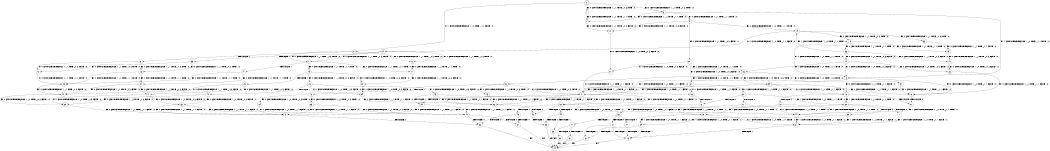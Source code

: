 digraph BCG {
size = "7, 10.5";
center = TRUE;
node [shape = circle];
0 [peripheries = 2];
0 -> 1 [label = "EX !0 !ATOMIC_EXCH_BRANCH (1, +1, TRUE, +0, 3, TRUE) !:0:"];
0 -> 2 [label = "EX !1 !ATOMIC_EXCH_BRANCH (1, +0, TRUE, +1, 1, FALSE) !:0:"];
0 -> 3 [label = "EX !0 !ATOMIC_EXCH_BRANCH (1, +1, TRUE, +0, 3, TRUE) !:0:"];
1 -> 4 [label = "EX !0 !ATOMIC_EXCH_BRANCH (1, +1, TRUE, +1, 1, TRUE) !:0:"];
2 -> 5 [label = "EX !0 !ATOMIC_EXCH_BRANCH (1, +1, TRUE, +0, 3, TRUE) !:0:"];
2 -> 6 [label = "TERMINATE !1"];
2 -> 7 [label = "EX !0 !ATOMIC_EXCH_BRANCH (1, +1, TRUE, +0, 3, TRUE) !:0:"];
3 -> 4 [label = "EX !0 !ATOMIC_EXCH_BRANCH (1, +1, TRUE, +1, 1, TRUE) !:0:"];
3 -> 8 [label = "EX !1 !ATOMIC_EXCH_BRANCH (1, +0, TRUE, +1, 1, TRUE) !:0:"];
3 -> 9 [label = "EX !0 !ATOMIC_EXCH_BRANCH (1, +1, TRUE, +1, 1, TRUE) !:0:"];
4 -> 10 [label = "EX !0 !ATOMIC_EXCH_BRANCH (1, +1, TRUE, +0, 3, FALSE) !:0:"];
5 -> 11 [label = "EX !0 !ATOMIC_EXCH_BRANCH (1, +1, TRUE, +1, 1, TRUE) !:0:"];
6 -> 12 [label = "EX !0 !ATOMIC_EXCH_BRANCH (1, +1, TRUE, +0, 3, TRUE) !:0:"];
6 -> 13 [label = "EX !0 !ATOMIC_EXCH_BRANCH (1, +1, TRUE, +0, 3, TRUE) !:0:"];
7 -> 11 [label = "EX !0 !ATOMIC_EXCH_BRANCH (1, +1, TRUE, +1, 1, TRUE) !:0:"];
7 -> 14 [label = "TERMINATE !1"];
7 -> 15 [label = "EX !0 !ATOMIC_EXCH_BRANCH (1, +1, TRUE, +1, 1, TRUE) !:0:"];
8 -> 16 [label = "EX !0 !ATOMIC_EXCH_BRANCH (1, +1, TRUE, +1, 1, FALSE) !:0:"];
8 -> 17 [label = "EX !1 !ATOMIC_EXCH_BRANCH (1, +0, TRUE, +1, 1, FALSE) !:0:"];
8 -> 18 [label = "EX !0 !ATOMIC_EXCH_BRANCH (1, +1, TRUE, +1, 1, FALSE) !:0:"];
9 -> 10 [label = "EX !0 !ATOMIC_EXCH_BRANCH (1, +1, TRUE, +0, 3, FALSE) !:0:"];
9 -> 19 [label = "EX !1 !ATOMIC_EXCH_BRANCH (1, +0, TRUE, +1, 1, TRUE) !:0:"];
9 -> 20 [label = "EX !0 !ATOMIC_EXCH_BRANCH (1, +1, TRUE, +0, 3, FALSE) !:0:"];
10 -> 21 [label = "EX !0 !ATOMIC_EXCH_BRANCH (1, +0, TRUE, +0, 3, FALSE) !:0:"];
11 -> 22 [label = "EX !0 !ATOMIC_EXCH_BRANCH (1, +1, TRUE, +0, 3, FALSE) !:0:"];
12 -> 23 [label = "EX !0 !ATOMIC_EXCH_BRANCH (1, +1, TRUE, +1, 1, TRUE) !:0:"];
13 -> 23 [label = "EX !0 !ATOMIC_EXCH_BRANCH (1, +1, TRUE, +1, 1, TRUE) !:0:"];
13 -> 24 [label = "EX !0 !ATOMIC_EXCH_BRANCH (1, +1, TRUE, +1, 1, TRUE) !:0:"];
14 -> 23 [label = "EX !0 !ATOMIC_EXCH_BRANCH (1, +1, TRUE, +1, 1, TRUE) !:0:"];
14 -> 24 [label = "EX !0 !ATOMIC_EXCH_BRANCH (1, +1, TRUE, +1, 1, TRUE) !:0:"];
15 -> 22 [label = "EX !0 !ATOMIC_EXCH_BRANCH (1, +1, TRUE, +0, 3, FALSE) !:0:"];
15 -> 25 [label = "TERMINATE !1"];
15 -> 26 [label = "EX !0 !ATOMIC_EXCH_BRANCH (1, +1, TRUE, +0, 3, FALSE) !:0:"];
16 -> 27 [label = "TERMINATE !0"];
17 -> 28 [label = "EX !0 !ATOMIC_EXCH_BRANCH (1, +1, TRUE, +1, 1, FALSE) !:0:"];
17 -> 29 [label = "TERMINATE !1"];
17 -> 30 [label = "EX !0 !ATOMIC_EXCH_BRANCH (1, +1, TRUE, +1, 1, FALSE) !:0:"];
18 -> 27 [label = "TERMINATE !0"];
18 -> 31 [label = "TERMINATE !0"];
18 -> 32 [label = "EX !1 !ATOMIC_EXCH_BRANCH (1, +0, TRUE, +1, 1, TRUE) !:0:"];
19 -> 33 [label = "EX !0 !ATOMIC_EXCH_BRANCH (1, +1, TRUE, +0, 3, TRUE) !:0:"];
19 -> 34 [label = "EX !1 !ATOMIC_EXCH_BRANCH (1, +0, TRUE, +1, 1, FALSE) !:0:"];
19 -> 35 [label = "EX !0 !ATOMIC_EXCH_BRANCH (1, +1, TRUE, +0, 3, TRUE) !:0:"];
20 -> 21 [label = "EX !0 !ATOMIC_EXCH_BRANCH (1, +0, TRUE, +0, 3, FALSE) !:0:"];
20 -> 36 [label = "EX !1 !ATOMIC_EXCH_BRANCH (1, +0, TRUE, +1, 1, TRUE) !:0:"];
20 -> 37 [label = "EX !0 !ATOMIC_EXCH_BRANCH (1, +0, TRUE, +0, 3, FALSE) !:0:"];
21 -> 38 [label = "EX !0 !ATOMIC_EXCH_BRANCH (1, +1, TRUE, +1, 1, FALSE) !:0:"];
22 -> 39 [label = "EX !0 !ATOMIC_EXCH_BRANCH (1, +0, TRUE, +0, 3, FALSE) !:0:"];
23 -> 40 [label = "EX !0 !ATOMIC_EXCH_BRANCH (1, +1, TRUE, +0, 3, FALSE) !:0:"];
24 -> 40 [label = "EX !0 !ATOMIC_EXCH_BRANCH (1, +1, TRUE, +0, 3, FALSE) !:0:"];
24 -> 41 [label = "EX !0 !ATOMIC_EXCH_BRANCH (1, +1, TRUE, +0, 3, FALSE) !:0:"];
25 -> 40 [label = "EX !0 !ATOMIC_EXCH_BRANCH (1, +1, TRUE, +0, 3, FALSE) !:0:"];
25 -> 41 [label = "EX !0 !ATOMIC_EXCH_BRANCH (1, +1, TRUE, +0, 3, FALSE) !:0:"];
26 -> 39 [label = "EX !0 !ATOMIC_EXCH_BRANCH (1, +0, TRUE, +0, 3, FALSE) !:0:"];
26 -> 42 [label = "TERMINATE !1"];
26 -> 43 [label = "EX !0 !ATOMIC_EXCH_BRANCH (1, +0, TRUE, +0, 3, FALSE) !:0:"];
27 -> 44 [label = "EX !1 !ATOMIC_EXCH_BRANCH (1, +0, TRUE, +1, 1, TRUE) !:1:"];
28 -> 45 [label = "TERMINATE !0"];
29 -> 46 [label = "EX !0 !ATOMIC_EXCH_BRANCH (1, +1, TRUE, +1, 1, FALSE) !:0:"];
29 -> 47 [label = "EX !0 !ATOMIC_EXCH_BRANCH (1, +1, TRUE, +1, 1, FALSE) !:0:"];
30 -> 45 [label = "TERMINATE !0"];
30 -> 48 [label = "TERMINATE !1"];
30 -> 49 [label = "TERMINATE !0"];
31 -> 44 [label = "EX !1 !ATOMIC_EXCH_BRANCH (1, +0, TRUE, +1, 1, TRUE) !:1:"];
31 -> 50 [label = "EX !1 !ATOMIC_EXCH_BRANCH (1, +0, TRUE, +1, 1, TRUE) !:1:"];
32 -> 51 [label = "TERMINATE !0"];
32 -> 52 [label = "TERMINATE !0"];
32 -> 53 [label = "EX !1 !ATOMIC_EXCH_BRANCH (1, +0, TRUE, +1, 1, FALSE) !:0:"];
33 -> 54 [label = "EX !0 !ATOMIC_EXCH_BRANCH (1, +1, TRUE, +1, 1, TRUE) !:0:"];
34 -> 5 [label = "EX !0 !ATOMIC_EXCH_BRANCH (1, +1, TRUE, +0, 3, TRUE) !:0:"];
34 -> 55 [label = "TERMINATE !1"];
34 -> 7 [label = "EX !0 !ATOMIC_EXCH_BRANCH (1, +1, TRUE, +0, 3, TRUE) !:0:"];
35 -> 54 [label = "EX !0 !ATOMIC_EXCH_BRANCH (1, +1, TRUE, +1, 1, TRUE) !:0:"];
35 -> 8 [label = "EX !1 !ATOMIC_EXCH_BRANCH (1, +0, TRUE, +1, 1, TRUE) !:0:"];
35 -> 56 [label = "EX !0 !ATOMIC_EXCH_BRANCH (1, +1, TRUE, +1, 1, TRUE) !:0:"];
36 -> 57 [label = "EX !0 !ATOMIC_EXCH_BRANCH (1, +0, TRUE, +0, 3, TRUE) !:0:"];
36 -> 58 [label = "EX !1 !ATOMIC_EXCH_BRANCH (1, +0, TRUE, +1, 1, FALSE) !:0:"];
36 -> 59 [label = "EX !0 !ATOMIC_EXCH_BRANCH (1, +0, TRUE, +0, 3, TRUE) !:0:"];
37 -> 38 [label = "EX !0 !ATOMIC_EXCH_BRANCH (1, +1, TRUE, +1, 1, FALSE) !:0:"];
37 -> 17 [label = "EX !1 !ATOMIC_EXCH_BRANCH (1, +0, TRUE, +1, 1, FALSE) !:0:"];
37 -> 60 [label = "EX !0 !ATOMIC_EXCH_BRANCH (1, +1, TRUE, +1, 1, FALSE) !:0:"];
38 -> 61 [label = "TERMINATE !0"];
39 -> 28 [label = "EX !0 !ATOMIC_EXCH_BRANCH (1, +1, TRUE, +1, 1, FALSE) !:0:"];
40 -> 62 [label = "EX !0 !ATOMIC_EXCH_BRANCH (1, +0, TRUE, +0, 3, FALSE) !:0:"];
41 -> 62 [label = "EX !0 !ATOMIC_EXCH_BRANCH (1, +0, TRUE, +0, 3, FALSE) !:0:"];
41 -> 63 [label = "EX !0 !ATOMIC_EXCH_BRANCH (1, +0, TRUE, +0, 3, FALSE) !:0:"];
42 -> 62 [label = "EX !0 !ATOMIC_EXCH_BRANCH (1, +0, TRUE, +0, 3, FALSE) !:0:"];
42 -> 63 [label = "EX !0 !ATOMIC_EXCH_BRANCH (1, +0, TRUE, +0, 3, FALSE) !:0:"];
43 -> 28 [label = "EX !0 !ATOMIC_EXCH_BRANCH (1, +1, TRUE, +1, 1, FALSE) !:0:"];
43 -> 29 [label = "TERMINATE !1"];
43 -> 30 [label = "EX !0 !ATOMIC_EXCH_BRANCH (1, +1, TRUE, +1, 1, FALSE) !:0:"];
44 -> 64 [label = "EX !1 !ATOMIC_EXCH_BRANCH (1, +0, TRUE, +1, 1, FALSE) !:1:"];
45 -> 65 [label = "TERMINATE !1"];
46 -> 66 [label = "TERMINATE !0"];
47 -> 66 [label = "TERMINATE !0"];
47 -> 67 [label = "TERMINATE !0"];
48 -> 66 [label = "TERMINATE !0"];
48 -> 67 [label = "TERMINATE !0"];
49 -> 65 [label = "TERMINATE !1"];
49 -> 68 [label = "TERMINATE !1"];
50 -> 64 [label = "EX !1 !ATOMIC_EXCH_BRANCH (1, +0, TRUE, +1, 1, FALSE) !:1:"];
50 -> 69 [label = "EX !1 !ATOMIC_EXCH_BRANCH (1, +0, TRUE, +1, 1, FALSE) !:1:"];
51 -> 64 [label = "EX !1 !ATOMIC_EXCH_BRANCH (1, +0, TRUE, +1, 1, FALSE) !:1:"];
52 -> 64 [label = "EX !1 !ATOMIC_EXCH_BRANCH (1, +0, TRUE, +1, 1, FALSE) !:1:"];
52 -> 69 [label = "EX !1 !ATOMIC_EXCH_BRANCH (1, +0, TRUE, +1, 1, FALSE) !:1:"];
53 -> 70 [label = "TERMINATE !0"];
53 -> 71 [label = "TERMINATE !1"];
53 -> 72 [label = "TERMINATE !0"];
54 -> 73 [label = "EX !0 !ATOMIC_EXCH_BRANCH (1, +1, TRUE, +0, 3, FALSE) !:0:"];
55 -> 12 [label = "EX !0 !ATOMIC_EXCH_BRANCH (1, +1, TRUE, +0, 3, TRUE) !:0:"];
55 -> 13 [label = "EX !0 !ATOMIC_EXCH_BRANCH (1, +1, TRUE, +0, 3, TRUE) !:0:"];
56 -> 73 [label = "EX !0 !ATOMIC_EXCH_BRANCH (1, +1, TRUE, +0, 3, FALSE) !:0:"];
56 -> 19 [label = "EX !1 !ATOMIC_EXCH_BRANCH (1, +0, TRUE, +1, 1, TRUE) !:0:"];
56 -> 74 [label = "EX !0 !ATOMIC_EXCH_BRANCH (1, +1, TRUE, +0, 3, FALSE) !:0:"];
57 -> 16 [label = "EX !0 !ATOMIC_EXCH_BRANCH (1, +1, TRUE, +1, 1, FALSE) !:0:"];
58 -> 75 [label = "EX !0 !ATOMIC_EXCH_BRANCH (1, +0, TRUE, +0, 3, TRUE) !:0:"];
58 -> 76 [label = "TERMINATE !1"];
58 -> 17 [label = "EX !0 !ATOMIC_EXCH_BRANCH (1, +0, TRUE, +0, 3, TRUE) !:0:"];
59 -> 16 [label = "EX !0 !ATOMIC_EXCH_BRANCH (1, +1, TRUE, +1, 1, FALSE) !:0:"];
59 -> 17 [label = "EX !1 !ATOMIC_EXCH_BRANCH (1, +0, TRUE, +1, 1, FALSE) !:0:"];
59 -> 18 [label = "EX !0 !ATOMIC_EXCH_BRANCH (1, +1, TRUE, +1, 1, FALSE) !:0:"];
60 -> 61 [label = "TERMINATE !0"];
60 -> 77 [label = "TERMINATE !0"];
60 -> 32 [label = "EX !1 !ATOMIC_EXCH_BRANCH (1, +0, TRUE, +1, 1, TRUE) !:0:"];
61 -> 44 [label = "EX !1 !ATOMIC_EXCH_BRANCH (1, +0, TRUE, +1, 1, TRUE) !:1:"];
62 -> 46 [label = "EX !0 !ATOMIC_EXCH_BRANCH (1, +1, TRUE, +1, 1, FALSE) !:0:"];
63 -> 46 [label = "EX !0 !ATOMIC_EXCH_BRANCH (1, +1, TRUE, +1, 1, FALSE) !:0:"];
63 -> 47 [label = "EX !0 !ATOMIC_EXCH_BRANCH (1, +1, TRUE, +1, 1, FALSE) !:0:"];
64 -> 78 [label = "TERMINATE !1"];
65 -> 79 [label = "exit"];
66 -> 79 [label = "exit"];
67 -> 79 [label = "exit"];
68 -> 79 [label = "exit"];
69 -> 78 [label = "TERMINATE !1"];
69 -> 80 [label = "TERMINATE !1"];
70 -> 78 [label = "TERMINATE !1"];
71 -> 81 [label = "TERMINATE !0"];
71 -> 82 [label = "TERMINATE !0"];
72 -> 78 [label = "TERMINATE !1"];
72 -> 80 [label = "TERMINATE !1"];
73 -> 83 [label = "EX !0 !ATOMIC_EXCH_BRANCH (1, +0, TRUE, +0, 3, FALSE) !:0:"];
74 -> 83 [label = "EX !0 !ATOMIC_EXCH_BRANCH (1, +0, TRUE, +0, 3, FALSE) !:0:"];
74 -> 36 [label = "EX !1 !ATOMIC_EXCH_BRANCH (1, +0, TRUE, +1, 1, TRUE) !:0:"];
74 -> 8 [label = "EX !0 !ATOMIC_EXCH_BRANCH (1, +0, TRUE, +0, 3, FALSE) !:0:"];
75 -> 28 [label = "EX !0 !ATOMIC_EXCH_BRANCH (1, +1, TRUE, +1, 1, FALSE) !:0:"];
76 -> 84 [label = "EX !0 !ATOMIC_EXCH_BRANCH (1, +0, TRUE, +0, 3, TRUE) !:0:"];
76 -> 85 [label = "EX !0 !ATOMIC_EXCH_BRANCH (1, +0, TRUE, +0, 3, TRUE) !:0:"];
77 -> 44 [label = "EX !1 !ATOMIC_EXCH_BRANCH (1, +0, TRUE, +1, 1, TRUE) !:1:"];
77 -> 50 [label = "EX !1 !ATOMIC_EXCH_BRANCH (1, +0, TRUE, +1, 1, TRUE) !:1:"];
78 -> 79 [label = "exit"];
80 -> 79 [label = "exit"];
81 -> 79 [label = "exit"];
82 -> 79 [label = "exit"];
83 -> 16 [label = "EX !0 !ATOMIC_EXCH_BRANCH (1, +1, TRUE, +1, 1, FALSE) !:0:"];
84 -> 46 [label = "EX !0 !ATOMIC_EXCH_BRANCH (1, +1, TRUE, +1, 1, FALSE) !:0:"];
85 -> 46 [label = "EX !0 !ATOMIC_EXCH_BRANCH (1, +1, TRUE, +1, 1, FALSE) !:0:"];
85 -> 47 [label = "EX !0 !ATOMIC_EXCH_BRANCH (1, +1, TRUE, +1, 1, FALSE) !:0:"];
}
